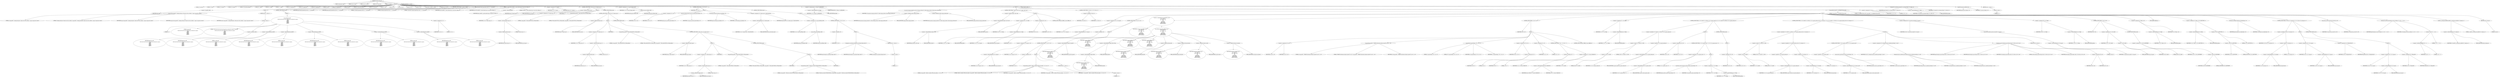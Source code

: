 digraph hostapd_notif_assoc {  
"1000124" [label = "(METHOD,hostapd_notif_assoc)" ]
"1000125" [label = "(PARAM,hostapd_data *hapd)" ]
"1000126" [label = "(PARAM,const u8 *addr)" ]
"1000127" [label = "(PARAM,const u8 *req_ies)" ]
"1000128" [label = "(PARAM,size_t req_ies_len)" ]
"1000129" [label = "(PARAM,int reassoc)" ]
"1000130" [label = "(BLOCK,,)" ]
"1000131" [label = "(LOCAL,v10: const u8 *)" ]
"1000132" [label = "(LOCAL,v11: size_t)" ]
"1000133" [label = "(LOCAL,v12: sta_info *)" ]
"1000134" [label = "(LOCAL,v13: sta_info *)" ]
"1000135" [label = "(LOCAL,v14: wpa_state_machine *)" ]
"1000136" [label = "(LOCAL,v15: __int64)" ]
"1000137" [label = "(LOCAL,v16: __int64)" ]
"1000138" [label = "(LOCAL,v17: __int64)" ]
"1000139" [label = "(LOCAL,v18: unsigned int)" ]
"1000140" [label = "(LOCAL,v19: unsigned int)" ]
"1000141" [label = "(LOCAL,v20: unsigned int)" ]
"1000142" [label = "(LOCAL,v21: int)" ]
"1000143" [label = "(LOCAL,v22: unsigned int)" ]
"1000144" [label = "(LOCAL,v23: int)" ]
"1000145" [label = "(LOCAL,v24: wpa_state_machine *)" ]
"1000146" [label = "(LOCAL,v25: wpa_event)" ]
"1000147" [label = "(LOCAL,v27: u32)" ]
"1000148" [label = "(LOCAL,v28: int)" ]
"1000149" [label = "(LOCAL,v29: u32)" ]
"1000150" [label = "(LOCAL,v30: u8 *)" ]
"1000151" [label = "(LOCAL,v31: int)" ]
"1000152" [label = "(LOCAL,elems: ieee802_11_elems)" ]
"1000153" [label = "(LOCAL,eid: u8 [ 1112 ])" ]
"1000154" [label = "(CONTROL_STRUCTURE,if ( !addr ),if ( !addr ))" ]
"1000155" [label = "(<operator>.logicalNot,!addr)" ]
"1000156" [label = "(IDENTIFIER,addr,!addr)" ]
"1000157" [label = "(BLOCK,,)" ]
"1000158" [label = "(wpa_printf,wpa_printf(2, \"hostapd_notif_assoc: Skip event with no address\", req_ies, req_ies_len, reassoc))" ]
"1000159" [label = "(LITERAL,2,wpa_printf(2, \"hostapd_notif_assoc: Skip event with no address\", req_ies, req_ies_len, reassoc))" ]
"1000160" [label = "(LITERAL,\"hostapd_notif_assoc: Skip event with no address\",wpa_printf(2, \"hostapd_notif_assoc: Skip event with no address\", req_ies, req_ies_len, reassoc))" ]
"1000161" [label = "(IDENTIFIER,req_ies,wpa_printf(2, \"hostapd_notif_assoc: Skip event with no address\", req_ies, req_ies_len, reassoc))" ]
"1000162" [label = "(IDENTIFIER,req_ies_len,wpa_printf(2, \"hostapd_notif_assoc: Skip event with no address\", req_ies, req_ies_len, reassoc))" ]
"1000163" [label = "(IDENTIFIER,reassoc,wpa_printf(2, \"hostapd_notif_assoc: Skip event with no address\", req_ies, req_ies_len, reassoc))" ]
"1000164" [label = "(RETURN,return -1;,return -1;)" ]
"1000165" [label = "(<operator>.minus,-1)" ]
"1000166" [label = "(LITERAL,1,-1)" ]
"1000167" [label = "(CONTROL_STRUCTURE,else,else)" ]
"1000168" [label = "(BLOCK,,)" ]
"1000169" [label = "(wpa_printf,wpa_printf(\n      3,\n      \"STA %02x:%02x:%02x:%02x:%02x:%02x not allowed to connect\",\n      *addr,\n      addr[1],\n      addr[2],\n      addr[3],\n      addr[4],\n      addr[5]))" ]
"1000170" [label = "(LITERAL,3,wpa_printf(\n      3,\n      \"STA %02x:%02x:%02x:%02x:%02x:%02x not allowed to connect\",\n      *addr,\n      addr[1],\n      addr[2],\n      addr[3],\n      addr[4],\n      addr[5]))" ]
"1000171" [label = "(LITERAL,\"STA %02x:%02x:%02x:%02x:%02x:%02x not allowed to connect\",wpa_printf(\n      3,\n      \"STA %02x:%02x:%02x:%02x:%02x:%02x not allowed to connect\",\n      *addr,\n      addr[1],\n      addr[2],\n      addr[3],\n      addr[4],\n      addr[5]))" ]
"1000172" [label = "(<operator>.indirection,*addr)" ]
"1000173" [label = "(IDENTIFIER,addr,wpa_printf(\n      3,\n      \"STA %02x:%02x:%02x:%02x:%02x:%02x not allowed to connect\",\n      *addr,\n      addr[1],\n      addr[2],\n      addr[3],\n      addr[4],\n      addr[5]))" ]
"1000174" [label = "(<operator>.indirectIndexAccess,addr[1])" ]
"1000175" [label = "(IDENTIFIER,addr,wpa_printf(\n      3,\n      \"STA %02x:%02x:%02x:%02x:%02x:%02x not allowed to connect\",\n      *addr,\n      addr[1],\n      addr[2],\n      addr[3],\n      addr[4],\n      addr[5]))" ]
"1000176" [label = "(LITERAL,1,wpa_printf(\n      3,\n      \"STA %02x:%02x:%02x:%02x:%02x:%02x not allowed to connect\",\n      *addr,\n      addr[1],\n      addr[2],\n      addr[3],\n      addr[4],\n      addr[5]))" ]
"1000177" [label = "(<operator>.indirectIndexAccess,addr[2])" ]
"1000178" [label = "(IDENTIFIER,addr,wpa_printf(\n      3,\n      \"STA %02x:%02x:%02x:%02x:%02x:%02x not allowed to connect\",\n      *addr,\n      addr[1],\n      addr[2],\n      addr[3],\n      addr[4],\n      addr[5]))" ]
"1000179" [label = "(LITERAL,2,wpa_printf(\n      3,\n      \"STA %02x:%02x:%02x:%02x:%02x:%02x not allowed to connect\",\n      *addr,\n      addr[1],\n      addr[2],\n      addr[3],\n      addr[4],\n      addr[5]))" ]
"1000180" [label = "(<operator>.indirectIndexAccess,addr[3])" ]
"1000181" [label = "(IDENTIFIER,addr,wpa_printf(\n      3,\n      \"STA %02x:%02x:%02x:%02x:%02x:%02x not allowed to connect\",\n      *addr,\n      addr[1],\n      addr[2],\n      addr[3],\n      addr[4],\n      addr[5]))" ]
"1000182" [label = "(LITERAL,3,wpa_printf(\n      3,\n      \"STA %02x:%02x:%02x:%02x:%02x:%02x not allowed to connect\",\n      *addr,\n      addr[1],\n      addr[2],\n      addr[3],\n      addr[4],\n      addr[5]))" ]
"1000183" [label = "(<operator>.indirectIndexAccess,addr[4])" ]
"1000184" [label = "(IDENTIFIER,addr,wpa_printf(\n      3,\n      \"STA %02x:%02x:%02x:%02x:%02x:%02x not allowed to connect\",\n      *addr,\n      addr[1],\n      addr[2],\n      addr[3],\n      addr[4],\n      addr[5]))" ]
"1000185" [label = "(LITERAL,4,wpa_printf(\n      3,\n      \"STA %02x:%02x:%02x:%02x:%02x:%02x not allowed to connect\",\n      *addr,\n      addr[1],\n      addr[2],\n      addr[3],\n      addr[4],\n      addr[5]))" ]
"1000186" [label = "(<operator>.indirectIndexAccess,addr[5])" ]
"1000187" [label = "(IDENTIFIER,addr,wpa_printf(\n      3,\n      \"STA %02x:%02x:%02x:%02x:%02x:%02x not allowed to connect\",\n      *addr,\n      addr[1],\n      addr[2],\n      addr[3],\n      addr[4],\n      addr[5]))" ]
"1000188" [label = "(LITERAL,5,wpa_printf(\n      3,\n      \"STA %02x:%02x:%02x:%02x:%02x:%02x not allowed to connect\",\n      *addr,\n      addr[1],\n      addr[2],\n      addr[3],\n      addr[4],\n      addr[5]))" ]
"1000189" [label = "(<operator>.assignment,v21 = 1)" ]
"1000190" [label = "(IDENTIFIER,v21,v21 = 1)" ]
"1000191" [label = "(LITERAL,1,v21 = 1)" ]
"1000192" [label = "(hostapd_logger,hostapd_logger(hapd, addr, 1u, 2, \"associated\"))" ]
"1000193" [label = "(IDENTIFIER,hapd,hostapd_logger(hapd, addr, 1u, 2, \"associated\"))" ]
"1000194" [label = "(IDENTIFIER,addr,hostapd_logger(hapd, addr, 1u, 2, \"associated\"))" ]
"1000195" [label = "(LITERAL,1u,hostapd_logger(hapd, addr, 1u, 2, \"associated\"))" ]
"1000196" [label = "(LITERAL,2,hostapd_logger(hapd, addr, 1u, 2, \"associated\"))" ]
"1000197" [label = "(LITERAL,\"associated\",hostapd_logger(hapd, addr, 1u, 2, \"associated\"))" ]
"1000198" [label = "(ieee802_11_parse_elems,ieee802_11_parse_elems(req_ies, req_ies_len, &elems, 0))" ]
"1000199" [label = "(IDENTIFIER,req_ies,ieee802_11_parse_elems(req_ies, req_ies_len, &elems, 0))" ]
"1000200" [label = "(IDENTIFIER,req_ies_len,ieee802_11_parse_elems(req_ies, req_ies_len, &elems, 0))" ]
"1000201" [label = "(<operator>.addressOf,&elems)" ]
"1000202" [label = "(IDENTIFIER,elems,ieee802_11_parse_elems(req_ies, req_ies_len, &elems, 0))" ]
"1000203" [label = "(LITERAL,0,ieee802_11_parse_elems(req_ies, req_ies_len, &elems, 0))" ]
"1000204" [label = "(<operator>.assignment,v31 = reassoc)" ]
"1000205" [label = "(IDENTIFIER,v31,v31 = reassoc)" ]
"1000206" [label = "(IDENTIFIER,reassoc,v31 = reassoc)" ]
"1000207" [label = "(CONTROL_STRUCTURE,if ( elems.wps_ie ),if ( elems.wps_ie ))" ]
"1000208" [label = "(<operator>.fieldAccess,elems.wps_ie)" ]
"1000209" [label = "(IDENTIFIER,elems,if ( elems.wps_ie ))" ]
"1000210" [label = "(FIELD_IDENTIFIER,wps_ie,wps_ie)" ]
"1000211" [label = "(BLOCK,,)" ]
"1000212" [label = "(<operator>.assignment,v10 = elems.wps_ie - 2)" ]
"1000213" [label = "(IDENTIFIER,v10,v10 = elems.wps_ie - 2)" ]
"1000214" [label = "(<operator>.subtraction,elems.wps_ie - 2)" ]
"1000215" [label = "(<operator>.fieldAccess,elems.wps_ie)" ]
"1000216" [label = "(IDENTIFIER,elems,elems.wps_ie - 2)" ]
"1000217" [label = "(FIELD_IDENTIFIER,wps_ie,wps_ie)" ]
"1000218" [label = "(LITERAL,2,elems.wps_ie - 2)" ]
"1000219" [label = "(IDENTIFIER,L,)" ]
"1000220" [label = "(wpa_printf,wpa_printf(2, \"STA included WPS IE in (Re)AssocReq\"))" ]
"1000221" [label = "(LITERAL,2,wpa_printf(2, \"STA included WPS IE in (Re)AssocReq\"))" ]
"1000222" [label = "(LITERAL,\"STA included WPS IE in (Re)AssocReq\",wpa_printf(2, \"STA included WPS IE in (Re)AssocReq\"))" ]
"1000223" [label = "(CONTROL_STRUCTURE,else,else)" ]
"1000224" [label = "(CONTROL_STRUCTURE,if ( elems.rsn_ie ),if ( elems.rsn_ie ))" ]
"1000225" [label = "(<operator>.fieldAccess,elems.rsn_ie)" ]
"1000226" [label = "(IDENTIFIER,elems,if ( elems.rsn_ie ))" ]
"1000227" [label = "(FIELD_IDENTIFIER,rsn_ie,rsn_ie)" ]
"1000228" [label = "(BLOCK,,)" ]
"1000229" [label = "(<operator>.assignment,v10 = elems.rsn_ie - 2)" ]
"1000230" [label = "(IDENTIFIER,v10,v10 = elems.rsn_ie - 2)" ]
"1000231" [label = "(<operator>.subtraction,elems.rsn_ie - 2)" ]
"1000232" [label = "(<operator>.fieldAccess,elems.rsn_ie)" ]
"1000233" [label = "(IDENTIFIER,elems,elems.rsn_ie - 2)" ]
"1000234" [label = "(FIELD_IDENTIFIER,rsn_ie,rsn_ie)" ]
"1000235" [label = "(LITERAL,2,elems.rsn_ie - 2)" ]
"1000236" [label = "(IDENTIFIER,L,)" ]
"1000237" [label = "(wpa_printf,wpa_printf(2, \"STA included RSN IE in (Re)AssocReq\"))" ]
"1000238" [label = "(LITERAL,2,wpa_printf(2, \"STA included RSN IE in (Re)AssocReq\"))" ]
"1000239" [label = "(LITERAL,\"STA included RSN IE in (Re)AssocReq\",wpa_printf(2, \"STA included RSN IE in (Re)AssocReq\"))" ]
"1000240" [label = "(CONTROL_STRUCTURE,else,else)" ]
"1000241" [label = "(CONTROL_STRUCTURE,if ( elems.wpa_ie ),if ( elems.wpa_ie ))" ]
"1000242" [label = "(<operator>.fieldAccess,elems.wpa_ie)" ]
"1000243" [label = "(IDENTIFIER,elems,if ( elems.wpa_ie ))" ]
"1000244" [label = "(FIELD_IDENTIFIER,wpa_ie,wpa_ie)" ]
"1000245" [label = "(BLOCK,,)" ]
"1000246" [label = "(<operator>.assignment,v10 = elems.wpa_ie - 2)" ]
"1000247" [label = "(IDENTIFIER,v10,v10 = elems.wpa_ie - 2)" ]
"1000248" [label = "(<operator>.subtraction,elems.wpa_ie - 2)" ]
"1000249" [label = "(<operator>.fieldAccess,elems.wpa_ie)" ]
"1000250" [label = "(IDENTIFIER,elems,elems.wpa_ie - 2)" ]
"1000251" [label = "(FIELD_IDENTIFIER,wpa_ie,wpa_ie)" ]
"1000252" [label = "(LITERAL,2,elems.wpa_ie - 2)" ]
"1000253" [label = "(IDENTIFIER,L,)" ]
"1000254" [label = "(wpa_printf,wpa_printf(2, \"STA included WPA IE in (Re)AssocReq\"))" ]
"1000255" [label = "(LITERAL,2,wpa_printf(2, \"STA included WPA IE in (Re)AssocReq\"))" ]
"1000256" [label = "(LITERAL,\"STA included WPA IE in (Re)AssocReq\",wpa_printf(2, \"STA included WPA IE in (Re)AssocReq\"))" ]
"1000257" [label = "(CONTROL_STRUCTURE,else,else)" ]
"1000258" [label = "(BLOCK,,)" ]
"1000259" [label = "(IDENTIFIER,L,)" ]
"1000260" [label = "(wpa_printf,wpa_printf(2, \"STA did not include WPS/RSN/WPA IE in (Re)AssocReq\"))" ]
"1000261" [label = "(LITERAL,2,wpa_printf(2, \"STA did not include WPS/RSN/WPA IE in (Re)AssocReq\"))" ]
"1000262" [label = "(LITERAL,\"STA did not include WPS/RSN/WPA IE in (Re)AssocReq\",wpa_printf(2, \"STA did not include WPS/RSN/WPA IE in (Re)AssocReq\"))" ]
"1000263" [label = "(IDENTIFIER,L,)" ]
"1000264" [label = "(<operator>.assignment,v12 = ap_get_sta(hapd, addr))" ]
"1000265" [label = "(IDENTIFIER,v12,v12 = ap_get_sta(hapd, addr))" ]
"1000266" [label = "(ap_get_sta,ap_get_sta(hapd, addr))" ]
"1000267" [label = "(IDENTIFIER,hapd,ap_get_sta(hapd, addr))" ]
"1000268" [label = "(IDENTIFIER,addr,ap_get_sta(hapd, addr))" ]
"1000269" [label = "(CONTROL_STRUCTURE,if ( v12 ),if ( v12 ))" ]
"1000270" [label = "(IDENTIFIER,v12,if ( v12 ))" ]
"1000271" [label = "(BLOCK,,)" ]
"1000272" [label = "(<operator>.assignment,v13 = v12)" ]
"1000273" [label = "(IDENTIFIER,v13,v13 = v12)" ]
"1000274" [label = "(IDENTIFIER,v12,v13 = v12)" ]
"1000275" [label = "(ap_sta_no_session_timeout,ap_sta_no_session_timeout(hapd, v12))" ]
"1000276" [label = "(IDENTIFIER,hapd,ap_sta_no_session_timeout(hapd, v12))" ]
"1000277" [label = "(IDENTIFIER,v12,ap_sta_no_session_timeout(hapd, v12))" ]
"1000278" [label = "(accounting_sta_stop,accounting_sta_stop(hapd, v13))" ]
"1000279" [label = "(IDENTIFIER,hapd,accounting_sta_stop(hapd, v13))" ]
"1000280" [label = "(IDENTIFIER,v13,accounting_sta_stop(hapd, v13))" ]
"1000281" [label = "(<operator>.assignment,v13->timeout_next = STA_NULLFUNC)" ]
"1000282" [label = "(<operator>.indirectFieldAccess,v13->timeout_next)" ]
"1000283" [label = "(IDENTIFIER,v13,v13->timeout_next = STA_NULLFUNC)" ]
"1000284" [label = "(FIELD_IDENTIFIER,timeout_next,timeout_next)" ]
"1000285" [label = "(IDENTIFIER,STA_NULLFUNC,v13->timeout_next = STA_NULLFUNC)" ]
"1000286" [label = "(CONTROL_STRUCTURE,else,else)" ]
"1000287" [label = "(BLOCK,,)" ]
"1000288" [label = "(<operator>.assignment,v13 = ap_sta_add(hapd, addr))" ]
"1000289" [label = "(IDENTIFIER,v13,v13 = ap_sta_add(hapd, addr))" ]
"1000290" [label = "(ap_sta_add,ap_sta_add(hapd, addr))" ]
"1000291" [label = "(IDENTIFIER,hapd,ap_sta_add(hapd, addr))" ]
"1000292" [label = "(IDENTIFIER,addr,ap_sta_add(hapd, addr))" ]
"1000293" [label = "(CONTROL_STRUCTURE,if ( !v13 ),if ( !v13 ))" ]
"1000294" [label = "(<operator>.logicalNot,!v13)" ]
"1000295" [label = "(IDENTIFIER,v13,!v13)" ]
"1000296" [label = "(BLOCK,,)" ]
"1000297" [label = "(hostapd_drv_sta_disassoc,hostapd_drv_sta_disassoc(hapd, addr, 5))" ]
"1000298" [label = "(IDENTIFIER,hapd,hostapd_drv_sta_disassoc(hapd, addr, 5))" ]
"1000299" [label = "(IDENTIFIER,addr,hostapd_drv_sta_disassoc(hapd, addr, 5))" ]
"1000300" [label = "(LITERAL,5,hostapd_drv_sta_disassoc(hapd, addr, 5))" ]
"1000301" [label = "(RETURN,return -1;,return -1;)" ]
"1000302" [label = "(<operator>.minus,-1)" ]
"1000303" [label = "(LITERAL,1,-1)" ]
"1000304" [label = "(<operators>.assignmentAnd,v13->flags &= 0xFFFECFFF)" ]
"1000305" [label = "(<operator>.indirectFieldAccess,v13->flags)" ]
"1000306" [label = "(IDENTIFIER,v13,v13->flags &= 0xFFFECFFF)" ]
"1000307" [label = "(FIELD_IDENTIFIER,flags,flags)" ]
"1000308" [label = "(LITERAL,0xFFFECFFF,v13->flags &= 0xFFFECFFF)" ]
"1000309" [label = "(BLOCK,,)" ]
"1000310" [label = "(ap_copy_sta_supp_op_classes,ap_copy_sta_supp_op_classes(v13, elems.supp_op_classes, elems.supp_op_classes_len))" ]
"1000311" [label = "(IDENTIFIER,v13,ap_copy_sta_supp_op_classes(v13, elems.supp_op_classes, elems.supp_op_classes_len))" ]
"1000312" [label = "(<operator>.fieldAccess,elems.supp_op_classes)" ]
"1000313" [label = "(IDENTIFIER,elems,ap_copy_sta_supp_op_classes(v13, elems.supp_op_classes, elems.supp_op_classes_len))" ]
"1000314" [label = "(FIELD_IDENTIFIER,supp_op_classes,supp_op_classes)" ]
"1000315" [label = "(<operator>.fieldAccess,elems.supp_op_classes_len)" ]
"1000316" [label = "(IDENTIFIER,elems,ap_copy_sta_supp_op_classes(v13, elems.supp_op_classes, elems.supp_op_classes_len))" ]
"1000317" [label = "(FIELD_IDENTIFIER,supp_op_classes_len,supp_op_classes_len)" ]
"1000318" [label = "(CONTROL_STRUCTURE,if ( !hapd->conf->wpa ),if ( !hapd->conf->wpa ))" ]
"1000319" [label = "(<operator>.logicalNot,!hapd->conf->wpa)" ]
"1000320" [label = "(<operator>.indirectFieldAccess,hapd->conf->wpa)" ]
"1000321" [label = "(<operator>.indirectFieldAccess,hapd->conf)" ]
"1000322" [label = "(IDENTIFIER,hapd,!hapd->conf->wpa)" ]
"1000323" [label = "(FIELD_IDENTIFIER,conf,conf)" ]
"1000324" [label = "(FIELD_IDENTIFIER,wpa,wpa)" ]
"1000325" [label = "(BLOCK,,)" ]
"1000326" [label = "(<operator>.assignment,v22 = v13->flags)" ]
"1000327" [label = "(IDENTIFIER,v22,v22 = v13->flags)" ]
"1000328" [label = "(<operator>.indirectFieldAccess,v13->flags)" ]
"1000329" [label = "(IDENTIFIER,v13,v22 = v13->flags)" ]
"1000330" [label = "(FIELD_IDENTIFIER,flags,flags)" ]
"1000331" [label = "(<operator>.assignment,v23 = v31)" ]
"1000332" [label = "(IDENTIFIER,v23,v23 = v31)" ]
"1000333" [label = "(IDENTIFIER,v31,v23 = v31)" ]
"1000334" [label = "(CONTROL_STRUCTURE,goto LABEL_24;,goto LABEL_24;)" ]
"1000335" [label = "(CONTROL_STRUCTURE,if ( v10 && v11 ),if ( v10 && v11 ))" ]
"1000336" [label = "(<operator>.logicalAnd,v10 && v11)" ]
"1000337" [label = "(IDENTIFIER,v10,v10 && v11)" ]
"1000338" [label = "(IDENTIFIER,v11,v10 && v11)" ]
"1000339" [label = "(BLOCK,,)" ]
"1000340" [label = "(<operator>.assignment,v14 = v13->wpa_sm)" ]
"1000341" [label = "(IDENTIFIER,v14,v14 = v13->wpa_sm)" ]
"1000342" [label = "(<operator>.indirectFieldAccess,v13->wpa_sm)" ]
"1000343" [label = "(IDENTIFIER,v13,v14 = v13->wpa_sm)" ]
"1000344" [label = "(FIELD_IDENTIFIER,wpa_sm,wpa_sm)" ]
"1000345" [label = "(CONTROL_STRUCTURE,if ( !v14 ),if ( !v14 ))" ]
"1000346" [label = "(<operator>.logicalNot,!v14)" ]
"1000347" [label = "(IDENTIFIER,v14,!v14)" ]
"1000348" [label = "(BLOCK,,)" ]
"1000349" [label = "(<operator>.assignment,v13->wpa_sm = v14)" ]
"1000350" [label = "(<operator>.indirectFieldAccess,v13->wpa_sm)" ]
"1000351" [label = "(IDENTIFIER,v13,v13->wpa_sm = v14)" ]
"1000352" [label = "(FIELD_IDENTIFIER,wpa_sm,wpa_sm)" ]
"1000353" [label = "(IDENTIFIER,v14,v13->wpa_sm = v14)" ]
"1000354" [label = "(CONTROL_STRUCTURE,if ( !v14 ),if ( !v14 ))" ]
"1000355" [label = "(<operator>.logicalNot,!v14)" ]
"1000356" [label = "(IDENTIFIER,v14,!v14)" ]
"1000357" [label = "(BLOCK,,)" ]
"1000358" [label = "(wpa_printf,wpa_printf(5, \"Failed to initialize WPA state machine\", v15, v16, v17))" ]
"1000359" [label = "(LITERAL,5,wpa_printf(5, \"Failed to initialize WPA state machine\", v15, v16, v17))" ]
"1000360" [label = "(LITERAL,\"Failed to initialize WPA state machine\",wpa_printf(5, \"Failed to initialize WPA state machine\", v15, v16, v17))" ]
"1000361" [label = "(IDENTIFIER,v15,wpa_printf(5, \"Failed to initialize WPA state machine\", v15, v16, v17))" ]
"1000362" [label = "(IDENTIFIER,v16,wpa_printf(5, \"Failed to initialize WPA state machine\", v15, v16, v17))" ]
"1000363" [label = "(IDENTIFIER,v17,wpa_printf(5, \"Failed to initialize WPA state machine\", v15, v16, v17))" ]
"1000364" [label = "(RETURN,return -1;,return -1;)" ]
"1000365" [label = "(<operator>.minus,-1)" ]
"1000366" [label = "(LITERAL,1,-1)" ]
"1000367" [label = "(<operator>.assignment,v18 = wpa_validate_wpa_ie(\n              hapd->wpa_auth,\n              v14,\n              hapd->iface->freq,\n              v10,\n              v11,\n              elems.mdie,\n              elems.mdie_len,\n              elems.owe_dh,\n              elems.owe_dh_len))" ]
"1000368" [label = "(IDENTIFIER,v18,v18 = wpa_validate_wpa_ie(\n              hapd->wpa_auth,\n              v14,\n              hapd->iface->freq,\n              v10,\n              v11,\n              elems.mdie,\n              elems.mdie_len,\n              elems.owe_dh,\n              elems.owe_dh_len))" ]
"1000369" [label = "(wpa_validate_wpa_ie,wpa_validate_wpa_ie(\n              hapd->wpa_auth,\n              v14,\n              hapd->iface->freq,\n              v10,\n              v11,\n              elems.mdie,\n              elems.mdie_len,\n              elems.owe_dh,\n              elems.owe_dh_len))" ]
"1000370" [label = "(<operator>.indirectFieldAccess,hapd->wpa_auth)" ]
"1000371" [label = "(IDENTIFIER,hapd,wpa_validate_wpa_ie(\n              hapd->wpa_auth,\n              v14,\n              hapd->iface->freq,\n              v10,\n              v11,\n              elems.mdie,\n              elems.mdie_len,\n              elems.owe_dh,\n              elems.owe_dh_len))" ]
"1000372" [label = "(FIELD_IDENTIFIER,wpa_auth,wpa_auth)" ]
"1000373" [label = "(IDENTIFIER,v14,wpa_validate_wpa_ie(\n              hapd->wpa_auth,\n              v14,\n              hapd->iface->freq,\n              v10,\n              v11,\n              elems.mdie,\n              elems.mdie_len,\n              elems.owe_dh,\n              elems.owe_dh_len))" ]
"1000374" [label = "(<operator>.indirectFieldAccess,hapd->iface->freq)" ]
"1000375" [label = "(<operator>.indirectFieldAccess,hapd->iface)" ]
"1000376" [label = "(IDENTIFIER,hapd,wpa_validate_wpa_ie(\n              hapd->wpa_auth,\n              v14,\n              hapd->iface->freq,\n              v10,\n              v11,\n              elems.mdie,\n              elems.mdie_len,\n              elems.owe_dh,\n              elems.owe_dh_len))" ]
"1000377" [label = "(FIELD_IDENTIFIER,iface,iface)" ]
"1000378" [label = "(FIELD_IDENTIFIER,freq,freq)" ]
"1000379" [label = "(IDENTIFIER,v10,wpa_validate_wpa_ie(\n              hapd->wpa_auth,\n              v14,\n              hapd->iface->freq,\n              v10,\n              v11,\n              elems.mdie,\n              elems.mdie_len,\n              elems.owe_dh,\n              elems.owe_dh_len))" ]
"1000380" [label = "(IDENTIFIER,v11,wpa_validate_wpa_ie(\n              hapd->wpa_auth,\n              v14,\n              hapd->iface->freq,\n              v10,\n              v11,\n              elems.mdie,\n              elems.mdie_len,\n              elems.owe_dh,\n              elems.owe_dh_len))" ]
"1000381" [label = "(<operator>.fieldAccess,elems.mdie)" ]
"1000382" [label = "(IDENTIFIER,elems,wpa_validate_wpa_ie(\n              hapd->wpa_auth,\n              v14,\n              hapd->iface->freq,\n              v10,\n              v11,\n              elems.mdie,\n              elems.mdie_len,\n              elems.owe_dh,\n              elems.owe_dh_len))" ]
"1000383" [label = "(FIELD_IDENTIFIER,mdie,mdie)" ]
"1000384" [label = "(<operator>.fieldAccess,elems.mdie_len)" ]
"1000385" [label = "(IDENTIFIER,elems,wpa_validate_wpa_ie(\n              hapd->wpa_auth,\n              v14,\n              hapd->iface->freq,\n              v10,\n              v11,\n              elems.mdie,\n              elems.mdie_len,\n              elems.owe_dh,\n              elems.owe_dh_len))" ]
"1000386" [label = "(FIELD_IDENTIFIER,mdie_len,mdie_len)" ]
"1000387" [label = "(<operator>.fieldAccess,elems.owe_dh)" ]
"1000388" [label = "(IDENTIFIER,elems,wpa_validate_wpa_ie(\n              hapd->wpa_auth,\n              v14,\n              hapd->iface->freq,\n              v10,\n              v11,\n              elems.mdie,\n              elems.mdie_len,\n              elems.owe_dh,\n              elems.owe_dh_len))" ]
"1000389" [label = "(FIELD_IDENTIFIER,owe_dh,owe_dh)" ]
"1000390" [label = "(<operator>.fieldAccess,elems.owe_dh_len)" ]
"1000391" [label = "(IDENTIFIER,elems,wpa_validate_wpa_ie(\n              hapd->wpa_auth,\n              v14,\n              hapd->iface->freq,\n              v10,\n              v11,\n              elems.mdie,\n              elems.mdie_len,\n              elems.owe_dh,\n              elems.owe_dh_len))" ]
"1000392" [label = "(FIELD_IDENTIFIER,owe_dh_len,owe_dh_len)" ]
"1000393" [label = "(CONTROL_STRUCTURE,if ( v18 ),if ( v18 ))" ]
"1000394" [label = "(IDENTIFIER,v18,if ( v18 ))" ]
"1000395" [label = "(BLOCK,,)" ]
"1000396" [label = "(<operator>.assignment,v19 = v18)" ]
"1000397" [label = "(IDENTIFIER,v19,v19 = v18)" ]
"1000398" [label = "(IDENTIFIER,v18,v19 = v18)" ]
"1000399" [label = "(wpa_printf,wpa_printf(2, \"WPA/RSN information element rejected? (res %u)\", v18))" ]
"1000400" [label = "(LITERAL,2,wpa_printf(2, \"WPA/RSN information element rejected? (res %u)\", v18))" ]
"1000401" [label = "(LITERAL,\"WPA/RSN information element rejected? (res %u)\",wpa_printf(2, \"WPA/RSN information element rejected? (res %u)\", v18))" ]
"1000402" [label = "(IDENTIFIER,v18,wpa_printf(2, \"WPA/RSN information element rejected? (res %u)\", v18))" ]
"1000403" [label = "(wpa_hexdump,wpa_hexdump(2, \"IE\", v10, v11))" ]
"1000404" [label = "(LITERAL,2,wpa_hexdump(2, \"IE\", v10, v11))" ]
"1000405" [label = "(LITERAL,\"IE\",wpa_hexdump(2, \"IE\", v10, v11))" ]
"1000406" [label = "(IDENTIFIER,v10,wpa_hexdump(2, \"IE\", v10, v11))" ]
"1000407" [label = "(IDENTIFIER,v11,wpa_hexdump(2, \"IE\", v10, v11))" ]
"1000408" [label = "(<operator>.assignment,v20 = v19 - 2)" ]
"1000409" [label = "(IDENTIFIER,v20,v20 = v19 - 2)" ]
"1000410" [label = "(<operator>.subtraction,v19 - 2)" ]
"1000411" [label = "(IDENTIFIER,v19,v19 - 2)" ]
"1000412" [label = "(LITERAL,2,v19 - 2)" ]
"1000413" [label = "(<operator>.assignment,v21 = 13)" ]
"1000414" [label = "(IDENTIFIER,v21,v21 = 13)" ]
"1000415" [label = "(LITERAL,13,v21 = 13)" ]
"1000416" [label = "(CONTROL_STRUCTURE,if ( v20 < 7 ),if ( v20 < 7 ))" ]
"1000417" [label = "(<operator>.lessThan,v20 < 7)" ]
"1000418" [label = "(IDENTIFIER,v20,v20 < 7)" ]
"1000419" [label = "(LITERAL,7,v20 < 7)" ]
"1000420" [label = "(<operator>.assignment,v21 = dword_475A80[v20])" ]
"1000421" [label = "(IDENTIFIER,v21,v21 = dword_475A80[v20])" ]
"1000422" [label = "(<operator>.indirectIndexAccess,dword_475A80[v20])" ]
"1000423" [label = "(IDENTIFIER,dword_475A80,v21 = dword_475A80[v20])" ]
"1000424" [label = "(IDENTIFIER,v20,v21 = dword_475A80[v20])" ]
"1000425" [label = "(CONTROL_STRUCTURE,goto LABEL_32;,goto LABEL_32;)" ]
"1000426" [label = "(<operator>.assignment,v27 = v13->flags)" ]
"1000427" [label = "(IDENTIFIER,v27,v27 = v13->flags)" ]
"1000428" [label = "(<operator>.indirectFieldAccess,v13->flags)" ]
"1000429" [label = "(IDENTIFIER,v13,v27 = v13->flags)" ]
"1000430" [label = "(FIELD_IDENTIFIER,flags,flags)" ]
"1000431" [label = "(CONTROL_STRUCTURE,if ( (v27 & 0x402) == 1026 && !v13->sa_query_timed_out ),if ( (v27 & 0x402) == 1026 && !v13->sa_query_timed_out ))" ]
"1000432" [label = "(<operator>.logicalAnd,(v27 & 0x402) == 1026 && !v13->sa_query_timed_out)" ]
"1000433" [label = "(<operator>.equals,(v27 & 0x402) == 1026)" ]
"1000434" [label = "(<operator>.and,v27 & 0x402)" ]
"1000435" [label = "(IDENTIFIER,v27,v27 & 0x402)" ]
"1000436" [label = "(LITERAL,0x402,v27 & 0x402)" ]
"1000437" [label = "(LITERAL,1026,(v27 & 0x402) == 1026)" ]
"1000438" [label = "(<operator>.logicalNot,!v13->sa_query_timed_out)" ]
"1000439" [label = "(<operator>.indirectFieldAccess,v13->sa_query_timed_out)" ]
"1000440" [label = "(IDENTIFIER,v13,!v13->sa_query_timed_out)" ]
"1000441" [label = "(FIELD_IDENTIFIER,sa_query_timed_out,sa_query_timed_out)" ]
"1000442" [label = "(BLOCK,,)" ]
"1000443" [label = "(<operator>.assignment,v23 = v31)" ]
"1000444" [label = "(IDENTIFIER,v23,v23 = v31)" ]
"1000445" [label = "(IDENTIFIER,v31,v23 = v31)" ]
"1000446" [label = "(CONTROL_STRUCTURE,if ( v13->sa_query_count > 0 ),if ( v13->sa_query_count > 0 ))" ]
"1000447" [label = "(<operator>.greaterThan,v13->sa_query_count > 0)" ]
"1000448" [label = "(<operator>.indirectFieldAccess,v13->sa_query_count)" ]
"1000449" [label = "(IDENTIFIER,v13,v13->sa_query_count > 0)" ]
"1000450" [label = "(FIELD_IDENTIFIER,sa_query_count,sa_query_count)" ]
"1000451" [label = "(LITERAL,0,v13->sa_query_count > 0)" ]
"1000452" [label = "(BLOCK,,)" ]
"1000453" [label = "(ap_check_sa_query_timeout,ap_check_sa_query_timeout(hapd, v13))" ]
"1000454" [label = "(IDENTIFIER,hapd,ap_check_sa_query_timeout(hapd, v13))" ]
"1000455" [label = "(IDENTIFIER,v13,ap_check_sa_query_timeout(hapd, v13))" ]
"1000456" [label = "(<operator>.assignment,v27 = v13->flags)" ]
"1000457" [label = "(IDENTIFIER,v27,v27 = v13->flags)" ]
"1000458" [label = "(<operator>.indirectFieldAccess,v13->flags)" ]
"1000459" [label = "(IDENTIFIER,v13,v27 = v13->flags)" ]
"1000460" [label = "(FIELD_IDENTIFIER,flags,flags)" ]
"1000461" [label = "(CONTROL_STRUCTURE,else,else)" ]
"1000462" [label = "(BLOCK,,)" ]
"1000463" [label = "(<operator>.assignment,v23 = v31)" ]
"1000464" [label = "(IDENTIFIER,v23,v23 = v31)" ]
"1000465" [label = "(IDENTIFIER,v31,v23 = v31)" ]
"1000466" [label = "(CONTROL_STRUCTURE,if ( (v27 & 0x402) == 1026 && !v13->sa_query_timed_out && v13->auth_alg != 2 ),if ( (v27 & 0x402) == 1026 && !v13->sa_query_timed_out && v13->auth_alg != 2 ))" ]
"1000467" [label = "(<operator>.logicalAnd,(v27 & 0x402) == 1026 && !v13->sa_query_timed_out && v13->auth_alg != 2)" ]
"1000468" [label = "(<operator>.equals,(v27 & 0x402) == 1026)" ]
"1000469" [label = "(<operator>.and,v27 & 0x402)" ]
"1000470" [label = "(IDENTIFIER,v27,v27 & 0x402)" ]
"1000471" [label = "(LITERAL,0x402,v27 & 0x402)" ]
"1000472" [label = "(LITERAL,1026,(v27 & 0x402) == 1026)" ]
"1000473" [label = "(<operator>.logicalAnd,!v13->sa_query_timed_out && v13->auth_alg != 2)" ]
"1000474" [label = "(<operator>.logicalNot,!v13->sa_query_timed_out)" ]
"1000475" [label = "(<operator>.indirectFieldAccess,v13->sa_query_timed_out)" ]
"1000476" [label = "(IDENTIFIER,v13,!v13->sa_query_timed_out)" ]
"1000477" [label = "(FIELD_IDENTIFIER,sa_query_timed_out,sa_query_timed_out)" ]
"1000478" [label = "(<operator>.notEquals,v13->auth_alg != 2)" ]
"1000479" [label = "(<operator>.indirectFieldAccess,v13->auth_alg)" ]
"1000480" [label = "(IDENTIFIER,v13,v13->auth_alg != 2)" ]
"1000481" [label = "(FIELD_IDENTIFIER,auth_alg,auth_alg)" ]
"1000482" [label = "(LITERAL,2,v13->auth_alg != 2)" ]
"1000483" [label = "(BLOCK,,)" ]
"1000484" [label = "(CONTROL_STRUCTURE,if ( !v13->sa_query_count ),if ( !v13->sa_query_count ))" ]
"1000485" [label = "(<operator>.logicalNot,!v13->sa_query_count)" ]
"1000486" [label = "(<operator>.indirectFieldAccess,v13->sa_query_count)" ]
"1000487" [label = "(IDENTIFIER,v13,!v13->sa_query_count)" ]
"1000488" [label = "(FIELD_IDENTIFIER,sa_query_count,sa_query_count)" ]
"1000489" [label = "(ap_sta_start_sa_query,ap_sta_start_sa_query(hapd, v13))" ]
"1000490" [label = "(IDENTIFIER,hapd,ap_sta_start_sa_query(hapd, v13))" ]
"1000491" [label = "(IDENTIFIER,v13,ap_sta_start_sa_query(hapd, v13))" ]
"1000492" [label = "(<operator>.assignment,v30 = hostapd_eid_assoc_comeback_time(hapd, v13, eid))" ]
"1000493" [label = "(IDENTIFIER,v30,v30 = hostapd_eid_assoc_comeback_time(hapd, v13, eid))" ]
"1000494" [label = "(hostapd_eid_assoc_comeback_time,hostapd_eid_assoc_comeback_time(hapd, v13, eid))" ]
"1000495" [label = "(IDENTIFIER,hapd,hostapd_eid_assoc_comeback_time(hapd, v13, eid))" ]
"1000496" [label = "(IDENTIFIER,v13,hostapd_eid_assoc_comeback_time(hapd, v13, eid))" ]
"1000497" [label = "(IDENTIFIER,eid,hostapd_eid_assoc_comeback_time(hapd, v13, eid))" ]
"1000498" [label = "(hostapd_sta_assoc,hostapd_sta_assoc(hapd, addr, v23, 0x1Eu, eid, v30 - eid))" ]
"1000499" [label = "(IDENTIFIER,hapd,hostapd_sta_assoc(hapd, addr, v23, 0x1Eu, eid, v30 - eid))" ]
"1000500" [label = "(IDENTIFIER,addr,hostapd_sta_assoc(hapd, addr, v23, 0x1Eu, eid, v30 - eid))" ]
"1000501" [label = "(IDENTIFIER,v23,hostapd_sta_assoc(hapd, addr, v23, 0x1Eu, eid, v30 - eid))" ]
"1000502" [label = "(LITERAL,0x1Eu,hostapd_sta_assoc(hapd, addr, v23, 0x1Eu, eid, v30 - eid))" ]
"1000503" [label = "(IDENTIFIER,eid,hostapd_sta_assoc(hapd, addr, v23, 0x1Eu, eid, v30 - eid))" ]
"1000504" [label = "(<operator>.subtraction,v30 - eid)" ]
"1000505" [label = "(IDENTIFIER,v30,v30 - eid)" ]
"1000506" [label = "(IDENTIFIER,eid,v30 - eid)" ]
"1000507" [label = "(RETURN,return 0;,return 0;)" ]
"1000508" [label = "(LITERAL,0,return 0;)" ]
"1000509" [label = "(<operator>.assignment,v28 = wpa_auth_uses_mfp(v13->wpa_sm))" ]
"1000510" [label = "(IDENTIFIER,v28,v28 = wpa_auth_uses_mfp(v13->wpa_sm))" ]
"1000511" [label = "(wpa_auth_uses_mfp,wpa_auth_uses_mfp(v13->wpa_sm))" ]
"1000512" [label = "(<operator>.indirectFieldAccess,v13->wpa_sm)" ]
"1000513" [label = "(IDENTIFIER,v13,wpa_auth_uses_mfp(v13->wpa_sm))" ]
"1000514" [label = "(FIELD_IDENTIFIER,wpa_sm,wpa_sm)" ]
"1000515" [label = "(<operator>.assignment,v29 = v13->flags)" ]
"1000516" [label = "(IDENTIFIER,v29,v29 = v13->flags)" ]
"1000517" [label = "(<operator>.indirectFieldAccess,v13->flags)" ]
"1000518" [label = "(IDENTIFIER,v13,v29 = v13->flags)" ]
"1000519" [label = "(FIELD_IDENTIFIER,flags,flags)" ]
"1000520" [label = "(CONTROL_STRUCTURE,if ( v28 ),if ( v28 ))" ]
"1000521" [label = "(IDENTIFIER,v28,if ( v28 ))" ]
"1000522" [label = "(<operator>.assignment,v22 = v29 | 0x400)" ]
"1000523" [label = "(IDENTIFIER,v22,v22 = v29 | 0x400)" ]
"1000524" [label = "(<operator>.or,v29 | 0x400)" ]
"1000525" [label = "(IDENTIFIER,v29,v29 | 0x400)" ]
"1000526" [label = "(LITERAL,0x400,v29 | 0x400)" ]
"1000527" [label = "(CONTROL_STRUCTURE,else,else)" ]
"1000528" [label = "(<operator>.assignment,v22 = v29 & 0xFFFFFBFF)" ]
"1000529" [label = "(IDENTIFIER,v22,v22 = v29 & 0xFFFFFBFF)" ]
"1000530" [label = "(<operator>.and,v29 & 0xFFFFFBFF)" ]
"1000531" [label = "(IDENTIFIER,v29,v29 & 0xFFFFFBFF)" ]
"1000532" [label = "(LITERAL,0xFFFFFBFF,v29 & 0xFFFFFBFF)" ]
"1000533" [label = "(<operator>.assignment,v13->flags = v22)" ]
"1000534" [label = "(<operator>.indirectFieldAccess,v13->flags)" ]
"1000535" [label = "(IDENTIFIER,v13,v13->flags = v22)" ]
"1000536" [label = "(FIELD_IDENTIFIER,flags,flags)" ]
"1000537" [label = "(IDENTIFIER,v22,v13->flags = v22)" ]
"1000538" [label = "(JUMP_TARGET,LABEL_24)" ]
"1000539" [label = "(<operator>.assignment,v13->flags = v22 & 0xFFF7FFFC | 3)" ]
"1000540" [label = "(<operator>.indirectFieldAccess,v13->flags)" ]
"1000541" [label = "(IDENTIFIER,v13,v13->flags = v22 & 0xFFF7FFFC | 3)" ]
"1000542" [label = "(FIELD_IDENTIFIER,flags,flags)" ]
"1000543" [label = "(<operator>.or,v22 & 0xFFF7FFFC | 3)" ]
"1000544" [label = "(<operator>.and,v22 & 0xFFF7FFFC)" ]
"1000545" [label = "(IDENTIFIER,v22,v22 & 0xFFF7FFFC)" ]
"1000546" [label = "(LITERAL,0xFFF7FFFC,v22 & 0xFFF7FFFC)" ]
"1000547" [label = "(LITERAL,3,v22 & 0xFFF7FFFC | 3)" ]
"1000548" [label = "(hostapd_set_sta_flags,hostapd_set_sta_flags(hapd, v13))" ]
"1000549" [label = "(IDENTIFIER,hapd,hostapd_set_sta_flags(hapd, v13))" ]
"1000550" [label = "(IDENTIFIER,v13,hostapd_set_sta_flags(hapd, v13))" ]
"1000551" [label = "(CONTROL_STRUCTURE,if ( v23 && v13->auth_alg == 2 ),if ( v23 && v13->auth_alg == 2 ))" ]
"1000552" [label = "(<operator>.logicalAnd,v23 && v13->auth_alg == 2)" ]
"1000553" [label = "(IDENTIFIER,v23,v23 && v13->auth_alg == 2)" ]
"1000554" [label = "(<operator>.equals,v13->auth_alg == 2)" ]
"1000555" [label = "(<operator>.indirectFieldAccess,v13->auth_alg)" ]
"1000556" [label = "(IDENTIFIER,v13,v13->auth_alg == 2)" ]
"1000557" [label = "(FIELD_IDENTIFIER,auth_alg,auth_alg)" ]
"1000558" [label = "(LITERAL,2,v13->auth_alg == 2)" ]
"1000559" [label = "(BLOCK,,)" ]
"1000560" [label = "(<operator>.assignment,v24 = v13->wpa_sm)" ]
"1000561" [label = "(IDENTIFIER,v24,v24 = v13->wpa_sm)" ]
"1000562" [label = "(<operator>.indirectFieldAccess,v13->wpa_sm)" ]
"1000563" [label = "(IDENTIFIER,v13,v24 = v13->wpa_sm)" ]
"1000564" [label = "(FIELD_IDENTIFIER,wpa_sm,wpa_sm)" ]
"1000565" [label = "(<operator>.assignment,v25 = WPA_ASSOC_FT)" ]
"1000566" [label = "(IDENTIFIER,v25,v25 = WPA_ASSOC_FT)" ]
"1000567" [label = "(IDENTIFIER,WPA_ASSOC_FT,v25 = WPA_ASSOC_FT)" ]
"1000568" [label = "(CONTROL_STRUCTURE,else,else)" ]
"1000569" [label = "(BLOCK,,)" ]
"1000570" [label = "(<operator>.assignment,v24 = v13->wpa_sm)" ]
"1000571" [label = "(IDENTIFIER,v24,v24 = v13->wpa_sm)" ]
"1000572" [label = "(<operator>.indirectFieldAccess,v13->wpa_sm)" ]
"1000573" [label = "(IDENTIFIER,v13,v24 = v13->wpa_sm)" ]
"1000574" [label = "(FIELD_IDENTIFIER,wpa_sm,wpa_sm)" ]
"1000575" [label = "(<operator>.assignment,v25 = WPA_ASSOC)" ]
"1000576" [label = "(IDENTIFIER,v25,v25 = WPA_ASSOC)" ]
"1000577" [label = "(IDENTIFIER,WPA_ASSOC,v25 = WPA_ASSOC)" ]
"1000578" [label = "(wpa_auth_sm_event,wpa_auth_sm_event(v24, v25))" ]
"1000579" [label = "(IDENTIFIER,v24,wpa_auth_sm_event(v24, v25))" ]
"1000580" [label = "(IDENTIFIER,v25,wpa_auth_sm_event(v24, v25))" ]
"1000581" [label = "(hostapd_new_assoc_sta,hostapd_new_assoc_sta(hapd, v13, (v22 >> 1) & 1))" ]
"1000582" [label = "(IDENTIFIER,hapd,hostapd_new_assoc_sta(hapd, v13, (v22 >> 1) & 1))" ]
"1000583" [label = "(IDENTIFIER,v13,hostapd_new_assoc_sta(hapd, v13, (v22 >> 1) & 1))" ]
"1000584" [label = "(<operator>.and,(v22 >> 1) & 1)" ]
"1000585" [label = "(<operator>.arithmeticShiftRight,v22 >> 1)" ]
"1000586" [label = "(IDENTIFIER,v22,v22 >> 1)" ]
"1000587" [label = "(LITERAL,1,v22 >> 1)" ]
"1000588" [label = "(LITERAL,1,(v22 >> 1) & 1)" ]
"1000589" [label = "(ieee802_1x_notify_port_enabled,ieee802_1x_notify_port_enabled(v13->eapol_sm, 1))" ]
"1000590" [label = "(<operator>.indirectFieldAccess,v13->eapol_sm)" ]
"1000591" [label = "(IDENTIFIER,v13,ieee802_1x_notify_port_enabled(v13->eapol_sm, 1))" ]
"1000592" [label = "(FIELD_IDENTIFIER,eapol_sm,eapol_sm)" ]
"1000593" [label = "(LITERAL,1,ieee802_1x_notify_port_enabled(v13->eapol_sm, 1))" ]
"1000594" [label = "(RETURN,return 0;,return 0;)" ]
"1000595" [label = "(LITERAL,0,return 0;)" ]
"1000596" [label = "(wpa_printf,wpa_printf(2, \"No WPA/RSN IE from STA\"))" ]
"1000597" [label = "(LITERAL,2,wpa_printf(2, \"No WPA/RSN IE from STA\"))" ]
"1000598" [label = "(LITERAL,\"No WPA/RSN IE from STA\",wpa_printf(2, \"No WPA/RSN IE from STA\"))" ]
"1000599" [label = "(<operator>.assignment,v21 = 13)" ]
"1000600" [label = "(IDENTIFIER,v21,v21 = 13)" ]
"1000601" [label = "(LITERAL,13,v21 = 13)" ]
"1000602" [label = "(JUMP_TARGET,LABEL_32)" ]
"1000603" [label = "(hostapd_drv_sta_disassoc,hostapd_drv_sta_disassoc(hapd, v13->addr, v21))" ]
"1000604" [label = "(IDENTIFIER,hapd,hostapd_drv_sta_disassoc(hapd, v13->addr, v21))" ]
"1000605" [label = "(<operator>.indirectFieldAccess,v13->addr)" ]
"1000606" [label = "(IDENTIFIER,v13,hostapd_drv_sta_disassoc(hapd, v13->addr, v21))" ]
"1000607" [label = "(FIELD_IDENTIFIER,addr,addr)" ]
"1000608" [label = "(IDENTIFIER,v21,hostapd_drv_sta_disassoc(hapd, v13->addr, v21))" ]
"1000609" [label = "(ap_free_sta,ap_free_sta(hapd, v13))" ]
"1000610" [label = "(IDENTIFIER,hapd,ap_free_sta(hapd, v13))" ]
"1000611" [label = "(IDENTIFIER,v13,ap_free_sta(hapd, v13))" ]
"1000612" [label = "(RETURN,return -1;,return -1;)" ]
"1000613" [label = "(<operator>.minus,-1)" ]
"1000614" [label = "(LITERAL,1,-1)" ]
"1000615" [label = "(METHOD_RETURN,int __fastcall)" ]
  "1000124" -> "1000125" 
  "1000124" -> "1000126" 
  "1000124" -> "1000127" 
  "1000124" -> "1000128" 
  "1000124" -> "1000129" 
  "1000124" -> "1000130" 
  "1000124" -> "1000615" 
  "1000130" -> "1000131" 
  "1000130" -> "1000132" 
  "1000130" -> "1000133" 
  "1000130" -> "1000134" 
  "1000130" -> "1000135" 
  "1000130" -> "1000136" 
  "1000130" -> "1000137" 
  "1000130" -> "1000138" 
  "1000130" -> "1000139" 
  "1000130" -> "1000140" 
  "1000130" -> "1000141" 
  "1000130" -> "1000142" 
  "1000130" -> "1000143" 
  "1000130" -> "1000144" 
  "1000130" -> "1000145" 
  "1000130" -> "1000146" 
  "1000130" -> "1000147" 
  "1000130" -> "1000148" 
  "1000130" -> "1000149" 
  "1000130" -> "1000150" 
  "1000130" -> "1000151" 
  "1000130" -> "1000152" 
  "1000130" -> "1000153" 
  "1000130" -> "1000154" 
  "1000130" -> "1000192" 
  "1000130" -> "1000198" 
  "1000130" -> "1000204" 
  "1000130" -> "1000207" 
  "1000130" -> "1000264" 
  "1000130" -> "1000269" 
  "1000130" -> "1000304" 
  "1000130" -> "1000309" 
  "1000130" -> "1000602" 
  "1000130" -> "1000603" 
  "1000130" -> "1000609" 
  "1000130" -> "1000612" 
  "1000154" -> "1000155" 
  "1000154" -> "1000157" 
  "1000154" -> "1000167" 
  "1000155" -> "1000156" 
  "1000157" -> "1000158" 
  "1000157" -> "1000164" 
  "1000158" -> "1000159" 
  "1000158" -> "1000160" 
  "1000158" -> "1000161" 
  "1000158" -> "1000162" 
  "1000158" -> "1000163" 
  "1000164" -> "1000165" 
  "1000165" -> "1000166" 
  "1000167" -> "1000168" 
  "1000168" -> "1000169" 
  "1000168" -> "1000189" 
  "1000169" -> "1000170" 
  "1000169" -> "1000171" 
  "1000169" -> "1000172" 
  "1000169" -> "1000174" 
  "1000169" -> "1000177" 
  "1000169" -> "1000180" 
  "1000169" -> "1000183" 
  "1000169" -> "1000186" 
  "1000172" -> "1000173" 
  "1000174" -> "1000175" 
  "1000174" -> "1000176" 
  "1000177" -> "1000178" 
  "1000177" -> "1000179" 
  "1000180" -> "1000181" 
  "1000180" -> "1000182" 
  "1000183" -> "1000184" 
  "1000183" -> "1000185" 
  "1000186" -> "1000187" 
  "1000186" -> "1000188" 
  "1000189" -> "1000190" 
  "1000189" -> "1000191" 
  "1000192" -> "1000193" 
  "1000192" -> "1000194" 
  "1000192" -> "1000195" 
  "1000192" -> "1000196" 
  "1000192" -> "1000197" 
  "1000198" -> "1000199" 
  "1000198" -> "1000200" 
  "1000198" -> "1000201" 
  "1000198" -> "1000203" 
  "1000201" -> "1000202" 
  "1000204" -> "1000205" 
  "1000204" -> "1000206" 
  "1000207" -> "1000208" 
  "1000207" -> "1000211" 
  "1000207" -> "1000223" 
  "1000208" -> "1000209" 
  "1000208" -> "1000210" 
  "1000211" -> "1000212" 
  "1000211" -> "1000219" 
  "1000211" -> "1000220" 
  "1000212" -> "1000213" 
  "1000212" -> "1000214" 
  "1000214" -> "1000215" 
  "1000214" -> "1000218" 
  "1000215" -> "1000216" 
  "1000215" -> "1000217" 
  "1000220" -> "1000221" 
  "1000220" -> "1000222" 
  "1000223" -> "1000224" 
  "1000224" -> "1000225" 
  "1000224" -> "1000228" 
  "1000224" -> "1000240" 
  "1000225" -> "1000226" 
  "1000225" -> "1000227" 
  "1000228" -> "1000229" 
  "1000228" -> "1000236" 
  "1000228" -> "1000237" 
  "1000229" -> "1000230" 
  "1000229" -> "1000231" 
  "1000231" -> "1000232" 
  "1000231" -> "1000235" 
  "1000232" -> "1000233" 
  "1000232" -> "1000234" 
  "1000237" -> "1000238" 
  "1000237" -> "1000239" 
  "1000240" -> "1000241" 
  "1000241" -> "1000242" 
  "1000241" -> "1000245" 
  "1000241" -> "1000257" 
  "1000242" -> "1000243" 
  "1000242" -> "1000244" 
  "1000245" -> "1000246" 
  "1000245" -> "1000253" 
  "1000245" -> "1000254" 
  "1000246" -> "1000247" 
  "1000246" -> "1000248" 
  "1000248" -> "1000249" 
  "1000248" -> "1000252" 
  "1000249" -> "1000250" 
  "1000249" -> "1000251" 
  "1000254" -> "1000255" 
  "1000254" -> "1000256" 
  "1000257" -> "1000258" 
  "1000258" -> "1000259" 
  "1000258" -> "1000260" 
  "1000258" -> "1000263" 
  "1000260" -> "1000261" 
  "1000260" -> "1000262" 
  "1000264" -> "1000265" 
  "1000264" -> "1000266" 
  "1000266" -> "1000267" 
  "1000266" -> "1000268" 
  "1000269" -> "1000270" 
  "1000269" -> "1000271" 
  "1000269" -> "1000286" 
  "1000271" -> "1000272" 
  "1000271" -> "1000275" 
  "1000271" -> "1000278" 
  "1000271" -> "1000281" 
  "1000272" -> "1000273" 
  "1000272" -> "1000274" 
  "1000275" -> "1000276" 
  "1000275" -> "1000277" 
  "1000278" -> "1000279" 
  "1000278" -> "1000280" 
  "1000281" -> "1000282" 
  "1000281" -> "1000285" 
  "1000282" -> "1000283" 
  "1000282" -> "1000284" 
  "1000286" -> "1000287" 
  "1000287" -> "1000288" 
  "1000287" -> "1000293" 
  "1000288" -> "1000289" 
  "1000288" -> "1000290" 
  "1000290" -> "1000291" 
  "1000290" -> "1000292" 
  "1000293" -> "1000294" 
  "1000293" -> "1000296" 
  "1000294" -> "1000295" 
  "1000296" -> "1000297" 
  "1000296" -> "1000301" 
  "1000297" -> "1000298" 
  "1000297" -> "1000299" 
  "1000297" -> "1000300" 
  "1000301" -> "1000302" 
  "1000302" -> "1000303" 
  "1000304" -> "1000305" 
  "1000304" -> "1000308" 
  "1000305" -> "1000306" 
  "1000305" -> "1000307" 
  "1000309" -> "1000310" 
  "1000309" -> "1000318" 
  "1000309" -> "1000335" 
  "1000309" -> "1000596" 
  "1000309" -> "1000599" 
  "1000310" -> "1000311" 
  "1000310" -> "1000312" 
  "1000310" -> "1000315" 
  "1000312" -> "1000313" 
  "1000312" -> "1000314" 
  "1000315" -> "1000316" 
  "1000315" -> "1000317" 
  "1000318" -> "1000319" 
  "1000318" -> "1000325" 
  "1000319" -> "1000320" 
  "1000320" -> "1000321" 
  "1000320" -> "1000324" 
  "1000321" -> "1000322" 
  "1000321" -> "1000323" 
  "1000325" -> "1000326" 
  "1000325" -> "1000331" 
  "1000325" -> "1000334" 
  "1000326" -> "1000327" 
  "1000326" -> "1000328" 
  "1000328" -> "1000329" 
  "1000328" -> "1000330" 
  "1000331" -> "1000332" 
  "1000331" -> "1000333" 
  "1000335" -> "1000336" 
  "1000335" -> "1000339" 
  "1000336" -> "1000337" 
  "1000336" -> "1000338" 
  "1000339" -> "1000340" 
  "1000339" -> "1000345" 
  "1000339" -> "1000367" 
  "1000339" -> "1000393" 
  "1000339" -> "1000426" 
  "1000339" -> "1000431" 
  "1000339" -> "1000466" 
  "1000339" -> "1000509" 
  "1000339" -> "1000515" 
  "1000339" -> "1000520" 
  "1000339" -> "1000533" 
  "1000339" -> "1000538" 
  "1000339" -> "1000539" 
  "1000339" -> "1000548" 
  "1000339" -> "1000551" 
  "1000339" -> "1000578" 
  "1000339" -> "1000581" 
  "1000339" -> "1000589" 
  "1000339" -> "1000594" 
  "1000340" -> "1000341" 
  "1000340" -> "1000342" 
  "1000342" -> "1000343" 
  "1000342" -> "1000344" 
  "1000345" -> "1000346" 
  "1000345" -> "1000348" 
  "1000346" -> "1000347" 
  "1000348" -> "1000349" 
  "1000348" -> "1000354" 
  "1000349" -> "1000350" 
  "1000349" -> "1000353" 
  "1000350" -> "1000351" 
  "1000350" -> "1000352" 
  "1000354" -> "1000355" 
  "1000354" -> "1000357" 
  "1000355" -> "1000356" 
  "1000357" -> "1000358" 
  "1000357" -> "1000364" 
  "1000358" -> "1000359" 
  "1000358" -> "1000360" 
  "1000358" -> "1000361" 
  "1000358" -> "1000362" 
  "1000358" -> "1000363" 
  "1000364" -> "1000365" 
  "1000365" -> "1000366" 
  "1000367" -> "1000368" 
  "1000367" -> "1000369" 
  "1000369" -> "1000370" 
  "1000369" -> "1000373" 
  "1000369" -> "1000374" 
  "1000369" -> "1000379" 
  "1000369" -> "1000380" 
  "1000369" -> "1000381" 
  "1000369" -> "1000384" 
  "1000369" -> "1000387" 
  "1000369" -> "1000390" 
  "1000370" -> "1000371" 
  "1000370" -> "1000372" 
  "1000374" -> "1000375" 
  "1000374" -> "1000378" 
  "1000375" -> "1000376" 
  "1000375" -> "1000377" 
  "1000381" -> "1000382" 
  "1000381" -> "1000383" 
  "1000384" -> "1000385" 
  "1000384" -> "1000386" 
  "1000387" -> "1000388" 
  "1000387" -> "1000389" 
  "1000390" -> "1000391" 
  "1000390" -> "1000392" 
  "1000393" -> "1000394" 
  "1000393" -> "1000395" 
  "1000395" -> "1000396" 
  "1000395" -> "1000399" 
  "1000395" -> "1000403" 
  "1000395" -> "1000408" 
  "1000395" -> "1000413" 
  "1000395" -> "1000416" 
  "1000395" -> "1000425" 
  "1000396" -> "1000397" 
  "1000396" -> "1000398" 
  "1000399" -> "1000400" 
  "1000399" -> "1000401" 
  "1000399" -> "1000402" 
  "1000403" -> "1000404" 
  "1000403" -> "1000405" 
  "1000403" -> "1000406" 
  "1000403" -> "1000407" 
  "1000408" -> "1000409" 
  "1000408" -> "1000410" 
  "1000410" -> "1000411" 
  "1000410" -> "1000412" 
  "1000413" -> "1000414" 
  "1000413" -> "1000415" 
  "1000416" -> "1000417" 
  "1000416" -> "1000420" 
  "1000417" -> "1000418" 
  "1000417" -> "1000419" 
  "1000420" -> "1000421" 
  "1000420" -> "1000422" 
  "1000422" -> "1000423" 
  "1000422" -> "1000424" 
  "1000426" -> "1000427" 
  "1000426" -> "1000428" 
  "1000428" -> "1000429" 
  "1000428" -> "1000430" 
  "1000431" -> "1000432" 
  "1000431" -> "1000442" 
  "1000431" -> "1000461" 
  "1000432" -> "1000433" 
  "1000432" -> "1000438" 
  "1000433" -> "1000434" 
  "1000433" -> "1000437" 
  "1000434" -> "1000435" 
  "1000434" -> "1000436" 
  "1000438" -> "1000439" 
  "1000439" -> "1000440" 
  "1000439" -> "1000441" 
  "1000442" -> "1000443" 
  "1000442" -> "1000446" 
  "1000443" -> "1000444" 
  "1000443" -> "1000445" 
  "1000446" -> "1000447" 
  "1000446" -> "1000452" 
  "1000447" -> "1000448" 
  "1000447" -> "1000451" 
  "1000448" -> "1000449" 
  "1000448" -> "1000450" 
  "1000452" -> "1000453" 
  "1000452" -> "1000456" 
  "1000453" -> "1000454" 
  "1000453" -> "1000455" 
  "1000456" -> "1000457" 
  "1000456" -> "1000458" 
  "1000458" -> "1000459" 
  "1000458" -> "1000460" 
  "1000461" -> "1000462" 
  "1000462" -> "1000463" 
  "1000463" -> "1000464" 
  "1000463" -> "1000465" 
  "1000466" -> "1000467" 
  "1000466" -> "1000483" 
  "1000467" -> "1000468" 
  "1000467" -> "1000473" 
  "1000468" -> "1000469" 
  "1000468" -> "1000472" 
  "1000469" -> "1000470" 
  "1000469" -> "1000471" 
  "1000473" -> "1000474" 
  "1000473" -> "1000478" 
  "1000474" -> "1000475" 
  "1000475" -> "1000476" 
  "1000475" -> "1000477" 
  "1000478" -> "1000479" 
  "1000478" -> "1000482" 
  "1000479" -> "1000480" 
  "1000479" -> "1000481" 
  "1000483" -> "1000484" 
  "1000483" -> "1000492" 
  "1000483" -> "1000498" 
  "1000483" -> "1000507" 
  "1000484" -> "1000485" 
  "1000484" -> "1000489" 
  "1000485" -> "1000486" 
  "1000486" -> "1000487" 
  "1000486" -> "1000488" 
  "1000489" -> "1000490" 
  "1000489" -> "1000491" 
  "1000492" -> "1000493" 
  "1000492" -> "1000494" 
  "1000494" -> "1000495" 
  "1000494" -> "1000496" 
  "1000494" -> "1000497" 
  "1000498" -> "1000499" 
  "1000498" -> "1000500" 
  "1000498" -> "1000501" 
  "1000498" -> "1000502" 
  "1000498" -> "1000503" 
  "1000498" -> "1000504" 
  "1000504" -> "1000505" 
  "1000504" -> "1000506" 
  "1000507" -> "1000508" 
  "1000509" -> "1000510" 
  "1000509" -> "1000511" 
  "1000511" -> "1000512" 
  "1000512" -> "1000513" 
  "1000512" -> "1000514" 
  "1000515" -> "1000516" 
  "1000515" -> "1000517" 
  "1000517" -> "1000518" 
  "1000517" -> "1000519" 
  "1000520" -> "1000521" 
  "1000520" -> "1000522" 
  "1000520" -> "1000527" 
  "1000522" -> "1000523" 
  "1000522" -> "1000524" 
  "1000524" -> "1000525" 
  "1000524" -> "1000526" 
  "1000527" -> "1000528" 
  "1000528" -> "1000529" 
  "1000528" -> "1000530" 
  "1000530" -> "1000531" 
  "1000530" -> "1000532" 
  "1000533" -> "1000534" 
  "1000533" -> "1000537" 
  "1000534" -> "1000535" 
  "1000534" -> "1000536" 
  "1000539" -> "1000540" 
  "1000539" -> "1000543" 
  "1000540" -> "1000541" 
  "1000540" -> "1000542" 
  "1000543" -> "1000544" 
  "1000543" -> "1000547" 
  "1000544" -> "1000545" 
  "1000544" -> "1000546" 
  "1000548" -> "1000549" 
  "1000548" -> "1000550" 
  "1000551" -> "1000552" 
  "1000551" -> "1000559" 
  "1000551" -> "1000568" 
  "1000552" -> "1000553" 
  "1000552" -> "1000554" 
  "1000554" -> "1000555" 
  "1000554" -> "1000558" 
  "1000555" -> "1000556" 
  "1000555" -> "1000557" 
  "1000559" -> "1000560" 
  "1000559" -> "1000565" 
  "1000560" -> "1000561" 
  "1000560" -> "1000562" 
  "1000562" -> "1000563" 
  "1000562" -> "1000564" 
  "1000565" -> "1000566" 
  "1000565" -> "1000567" 
  "1000568" -> "1000569" 
  "1000569" -> "1000570" 
  "1000569" -> "1000575" 
  "1000570" -> "1000571" 
  "1000570" -> "1000572" 
  "1000572" -> "1000573" 
  "1000572" -> "1000574" 
  "1000575" -> "1000576" 
  "1000575" -> "1000577" 
  "1000578" -> "1000579" 
  "1000578" -> "1000580" 
  "1000581" -> "1000582" 
  "1000581" -> "1000583" 
  "1000581" -> "1000584" 
  "1000584" -> "1000585" 
  "1000584" -> "1000588" 
  "1000585" -> "1000586" 
  "1000585" -> "1000587" 
  "1000589" -> "1000590" 
  "1000589" -> "1000593" 
  "1000590" -> "1000591" 
  "1000590" -> "1000592" 
  "1000594" -> "1000595" 
  "1000596" -> "1000597" 
  "1000596" -> "1000598" 
  "1000599" -> "1000600" 
  "1000599" -> "1000601" 
  "1000603" -> "1000604" 
  "1000603" -> "1000605" 
  "1000603" -> "1000608" 
  "1000605" -> "1000606" 
  "1000605" -> "1000607" 
  "1000609" -> "1000610" 
  "1000609" -> "1000611" 
  "1000612" -> "1000613" 
  "1000613" -> "1000614" 
}
